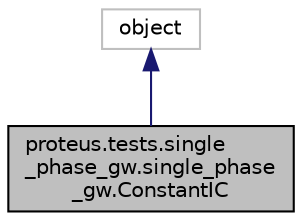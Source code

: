 digraph "proteus.tests.single_phase_gw.single_phase_gw.ConstantIC"
{
 // LATEX_PDF_SIZE
  edge [fontname="Helvetica",fontsize="10",labelfontname="Helvetica",labelfontsize="10"];
  node [fontname="Helvetica",fontsize="10",shape=record];
  Node1 [label="proteus.tests.single\l_phase_gw.single_phase\l_gw.ConstantIC",height=0.2,width=0.4,color="black", fillcolor="grey75", style="filled", fontcolor="black",tooltip="Initial conditions ###."];
  Node2 -> Node1 [dir="back",color="midnightblue",fontsize="10",style="solid",fontname="Helvetica"];
  Node2 [label="object",height=0.2,width=0.4,color="grey75", fillcolor="white", style="filled",tooltip=" "];
}

